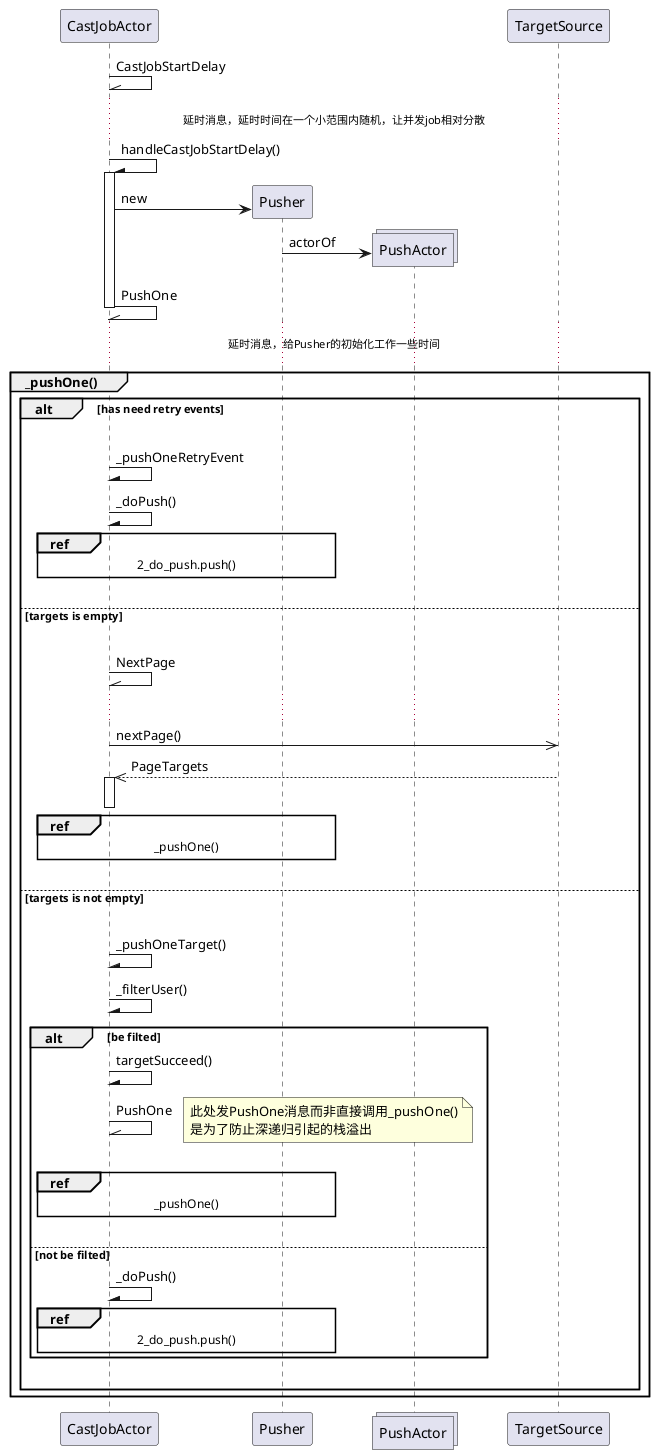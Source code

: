 @startuml
skinparam ParticipantPadding 20
skinparam BoxPadding 20

CastJobActor -\\ CastJobActor: CastJobStartDelay
...延时消息，延时时间在一个小范围内随机，让并发job相对分散...
CastJobActor -\ CastJobActor: handleCastJobStartDelay()
activate CastJobActor
create Pusher
CastJobActor -> Pusher: new

collections PushActor
create PushActor
Pusher -> PushActor: actorOf
CastJobActor -\\ CastJobActor: PushOne
deactivate CastJobActor
...延时消息，给Pusher的初始化工作一些时间...
group _pushOne()
    alt has need retry events
        |||
        CastJobActor -\ CastJobActor: _pushOneRetryEvent
        CastJobActor -\ CastJobActor: _doPush()
        ref over CastJobActor,Pusher: 2_do_push.push()
        |||
    else targets is empty
        |||
        CastJobActor -\\ CastJobActor: NextPage
        ...
        CastJobActor ->> TargetSource: nextPage()
        return PageTargets
        activate CastJobActor
        ref over CastJobActor,Pusher: _pushOne()
        deactivate CastJobActor
        |||
    else targets is not empty
        |||
        CastJobActor -\ CastJobActor: _pushOneTarget()
        CastJobActor -\ CastJobActor: _filterUser()
        alt be filted
            CastJobActor -\ CastJobActor: targetSucceed()
            CastJobActor -\\ CastJobActor: PushOne
            note right: 此处发PushOne消息而非直接调用_pushOne()\n是为了防止深递归引起的栈溢出
            |||
            ref over CastJobActor,Pusher: _pushOne()
            |||
        else not be filted
            CastJobActor -\ CastJobActor: _doPush()
            ref over CastJobActor,Pusher: 2_do_push.push()
        end
        |||
    end
end
@enduml
